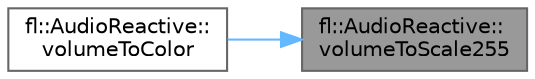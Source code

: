 digraph "fl::AudioReactive::volumeToScale255"
{
 // INTERACTIVE_SVG=YES
 // LATEX_PDF_SIZE
  bgcolor="transparent";
  edge [fontname=Helvetica,fontsize=10,labelfontname=Helvetica,labelfontsize=10];
  node [fontname=Helvetica,fontsize=10,shape=box,height=0.2,width=0.4];
  rankdir="RL";
  Node1 [id="Node000001",label="fl::AudioReactive::\lvolumeToScale255",height=0.2,width=0.4,color="gray40", fillcolor="grey60", style="filled", fontcolor="black",tooltip=" "];
  Node1 -> Node2 [id="edge1_Node000001_Node000002",dir="back",color="steelblue1",style="solid",tooltip=" "];
  Node2 [id="Node000002",label="fl::AudioReactive::\lvolumeToColor",height=0.2,width=0.4,color="grey40", fillcolor="white", style="filled",URL="$d3/d40/classfl_1_1_audio_reactive_a1d04a627e9ba859efb9b14b48605c1b8.html#a1d04a627e9ba859efb9b14b48605c1b8",tooltip=" "];
}
